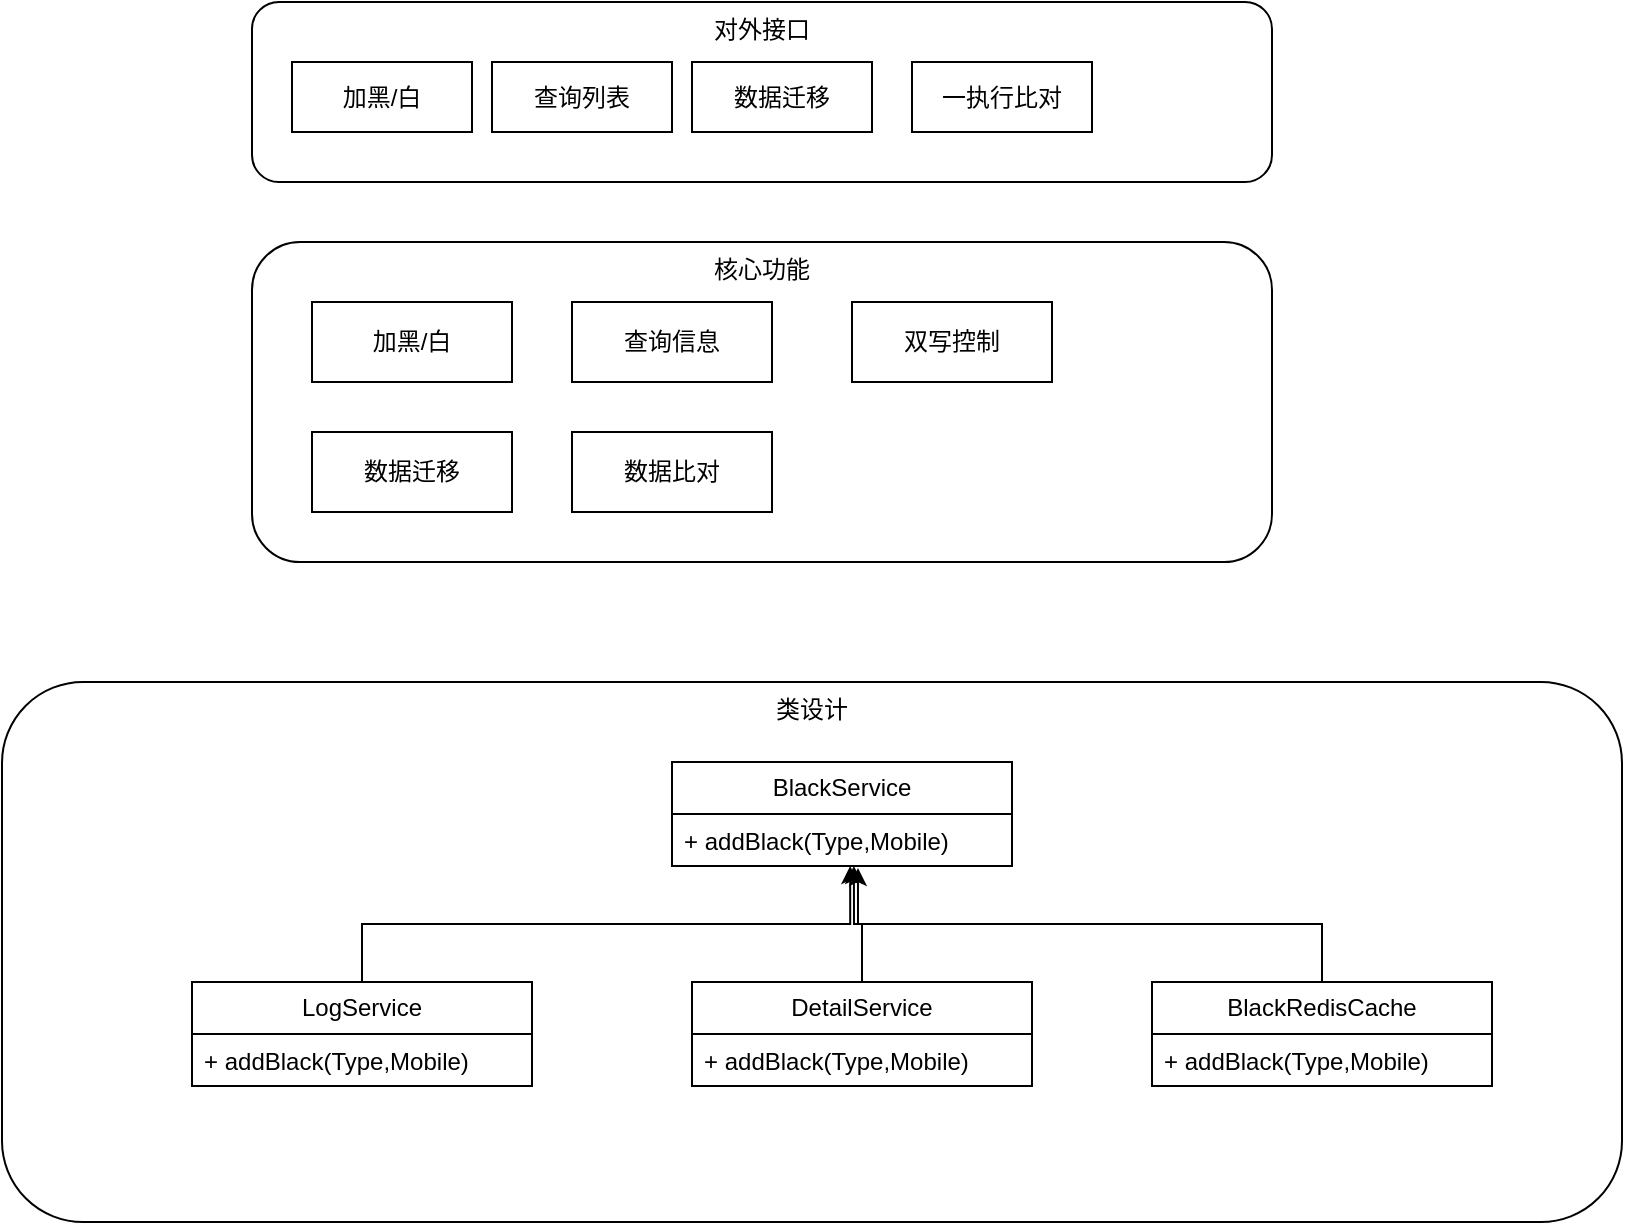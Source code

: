 <mxfile version="21.6.5" type="github">
  <diagram name="第 1 页" id="J0wDb5LOhFrOmeh5foII">
    <mxGraphModel dx="1434" dy="796" grid="1" gridSize="10" guides="1" tooltips="1" connect="1" arrows="1" fold="1" page="1" pageScale="1" pageWidth="827" pageHeight="1169" math="0" shadow="0">
      <root>
        <mxCell id="0" />
        <mxCell id="1" parent="0" />
        <mxCell id="7xZ_5i5Cm7x34CqW2UKj-3" value="对外接口" style="rounded=1;whiteSpace=wrap;html=1;verticalAlign=top;" vertex="1" parent="1">
          <mxGeometry x="170" y="110" width="510" height="90" as="geometry" />
        </mxCell>
        <mxCell id="7xZ_5i5Cm7x34CqW2UKj-2" value="加黑/白" style="rounded=0;whiteSpace=wrap;html=1;verticalAlign=middle;" vertex="1" parent="1">
          <mxGeometry x="190" y="140" width="90" height="35" as="geometry" />
        </mxCell>
        <mxCell id="7xZ_5i5Cm7x34CqW2UKj-4" value="查询列表" style="rounded=0;whiteSpace=wrap;html=1;verticalAlign=middle;" vertex="1" parent="1">
          <mxGeometry x="290" y="140" width="90" height="35" as="geometry" />
        </mxCell>
        <mxCell id="7xZ_5i5Cm7x34CqW2UKj-5" value="数据迁移" style="rounded=0;whiteSpace=wrap;html=1;verticalAlign=middle;" vertex="1" parent="1">
          <mxGeometry x="390" y="140" width="90" height="35" as="geometry" />
        </mxCell>
        <mxCell id="7xZ_5i5Cm7x34CqW2UKj-6" value="核心功能" style="rounded=1;whiteSpace=wrap;html=1;verticalAlign=top;" vertex="1" parent="1">
          <mxGeometry x="170" y="230" width="510" height="160" as="geometry" />
        </mxCell>
        <mxCell id="7xZ_5i5Cm7x34CqW2UKj-7" value="数据迁移" style="rounded=0;whiteSpace=wrap;html=1;" vertex="1" parent="1">
          <mxGeometry x="200" y="325" width="100" height="40" as="geometry" />
        </mxCell>
        <mxCell id="7xZ_5i5Cm7x34CqW2UKj-8" value="加黑/白" style="rounded=0;whiteSpace=wrap;html=1;" vertex="1" parent="1">
          <mxGeometry x="200" y="260" width="100" height="40" as="geometry" />
        </mxCell>
        <mxCell id="7xZ_5i5Cm7x34CqW2UKj-9" value="查询信息" style="rounded=0;whiteSpace=wrap;html=1;" vertex="1" parent="1">
          <mxGeometry x="330" y="260" width="100" height="40" as="geometry" />
        </mxCell>
        <mxCell id="7xZ_5i5Cm7x34CqW2UKj-10" value="数据比对" style="rounded=0;whiteSpace=wrap;html=1;" vertex="1" parent="1">
          <mxGeometry x="330" y="325" width="100" height="40" as="geometry" />
        </mxCell>
        <mxCell id="7xZ_5i5Cm7x34CqW2UKj-11" value="双写控制" style="rounded=0;whiteSpace=wrap;html=1;" vertex="1" parent="1">
          <mxGeometry x="470" y="260" width="100" height="40" as="geometry" />
        </mxCell>
        <mxCell id="7xZ_5i5Cm7x34CqW2UKj-13" value="一执行比对" style="rounded=0;whiteSpace=wrap;html=1;verticalAlign=middle;" vertex="1" parent="1">
          <mxGeometry x="500" y="140" width="90" height="35" as="geometry" />
        </mxCell>
        <mxCell id="7xZ_5i5Cm7x34CqW2UKj-14" value="类设计" style="rounded=1;whiteSpace=wrap;html=1;verticalAlign=top;" vertex="1" parent="1">
          <mxGeometry x="45" y="450" width="810" height="270" as="geometry" />
        </mxCell>
        <mxCell id="7xZ_5i5Cm7x34CqW2UKj-15" value="BlackService" style="swimlane;fontStyle=0;childLayout=stackLayout;horizontal=1;startSize=26;fillColor=none;horizontalStack=0;resizeParent=1;resizeParentMax=0;resizeLast=0;collapsible=1;marginBottom=0;whiteSpace=wrap;html=1;" vertex="1" parent="1">
          <mxGeometry x="380" y="490" width="170" height="52" as="geometry" />
        </mxCell>
        <mxCell id="7xZ_5i5Cm7x34CqW2UKj-16" value="+ addBlack(Type,Mobile)" style="text;strokeColor=none;fillColor=none;align=left;verticalAlign=top;spacingLeft=4;spacingRight=4;overflow=hidden;rotatable=0;points=[[0,0.5],[1,0.5]];portConstraint=eastwest;whiteSpace=wrap;html=1;" vertex="1" parent="7xZ_5i5Cm7x34CqW2UKj-15">
          <mxGeometry y="26" width="170" height="26" as="geometry" />
        </mxCell>
        <mxCell id="7xZ_5i5Cm7x34CqW2UKj-21" style="edgeStyle=orthogonalEdgeStyle;rounded=0;orthogonalLoop=1;jettySize=auto;html=1;entryX=0.524;entryY=1;entryDx=0;entryDy=0;entryPerimeter=0;" edge="1" parent="1" source="7xZ_5i5Cm7x34CqW2UKj-19" target="7xZ_5i5Cm7x34CqW2UKj-16">
          <mxGeometry relative="1" as="geometry" />
        </mxCell>
        <mxCell id="7xZ_5i5Cm7x34CqW2UKj-19" value="LogService" style="swimlane;fontStyle=0;childLayout=stackLayout;horizontal=1;startSize=26;fillColor=none;horizontalStack=0;resizeParent=1;resizeParentMax=0;resizeLast=0;collapsible=1;marginBottom=0;whiteSpace=wrap;html=1;" vertex="1" parent="1">
          <mxGeometry x="140" y="600" width="170" height="52" as="geometry" />
        </mxCell>
        <mxCell id="7xZ_5i5Cm7x34CqW2UKj-20" value="+ addBlack(Type,Mobile)" style="text;strokeColor=none;fillColor=none;align=left;verticalAlign=top;spacingLeft=4;spacingRight=4;overflow=hidden;rotatable=0;points=[[0,0.5],[1,0.5]];portConstraint=eastwest;whiteSpace=wrap;html=1;" vertex="1" parent="7xZ_5i5Cm7x34CqW2UKj-19">
          <mxGeometry y="26" width="170" height="26" as="geometry" />
        </mxCell>
        <mxCell id="7xZ_5i5Cm7x34CqW2UKj-24" style="edgeStyle=orthogonalEdgeStyle;rounded=0;orthogonalLoop=1;jettySize=auto;html=1;entryX=0.535;entryY=1;entryDx=0;entryDy=0;entryPerimeter=0;" edge="1" parent="1" source="7xZ_5i5Cm7x34CqW2UKj-22" target="7xZ_5i5Cm7x34CqW2UKj-16">
          <mxGeometry relative="1" as="geometry" />
        </mxCell>
        <mxCell id="7xZ_5i5Cm7x34CqW2UKj-22" value="DetailService" style="swimlane;fontStyle=0;childLayout=stackLayout;horizontal=1;startSize=26;fillColor=none;horizontalStack=0;resizeParent=1;resizeParentMax=0;resizeLast=0;collapsible=1;marginBottom=0;whiteSpace=wrap;html=1;" vertex="1" parent="1">
          <mxGeometry x="390" y="600" width="170" height="52" as="geometry" />
        </mxCell>
        <mxCell id="7xZ_5i5Cm7x34CqW2UKj-23" value="+ addBlack(Type,Mobile)" style="text;strokeColor=none;fillColor=none;align=left;verticalAlign=top;spacingLeft=4;spacingRight=4;overflow=hidden;rotatable=0;points=[[0,0.5],[1,0.5]];portConstraint=eastwest;whiteSpace=wrap;html=1;" vertex="1" parent="7xZ_5i5Cm7x34CqW2UKj-22">
          <mxGeometry y="26" width="170" height="26" as="geometry" />
        </mxCell>
        <mxCell id="7xZ_5i5Cm7x34CqW2UKj-27" style="edgeStyle=orthogonalEdgeStyle;rounded=0;orthogonalLoop=1;jettySize=auto;html=1;entryX=0.547;entryY=1.038;entryDx=0;entryDy=0;entryPerimeter=0;" edge="1" parent="1" source="7xZ_5i5Cm7x34CqW2UKj-25" target="7xZ_5i5Cm7x34CqW2UKj-16">
          <mxGeometry relative="1" as="geometry" />
        </mxCell>
        <mxCell id="7xZ_5i5Cm7x34CqW2UKj-25" value="BlackRedisCache" style="swimlane;fontStyle=0;childLayout=stackLayout;horizontal=1;startSize=26;fillColor=none;horizontalStack=0;resizeParent=1;resizeParentMax=0;resizeLast=0;collapsible=1;marginBottom=0;whiteSpace=wrap;html=1;" vertex="1" parent="1">
          <mxGeometry x="620" y="600" width="170" height="52" as="geometry" />
        </mxCell>
        <mxCell id="7xZ_5i5Cm7x34CqW2UKj-26" value="+ addBlack(Type,Mobile)" style="text;strokeColor=none;fillColor=none;align=left;verticalAlign=top;spacingLeft=4;spacingRight=4;overflow=hidden;rotatable=0;points=[[0,0.5],[1,0.5]];portConstraint=eastwest;whiteSpace=wrap;html=1;" vertex="1" parent="7xZ_5i5Cm7x34CqW2UKj-25">
          <mxGeometry y="26" width="170" height="26" as="geometry" />
        </mxCell>
      </root>
    </mxGraphModel>
  </diagram>
</mxfile>

